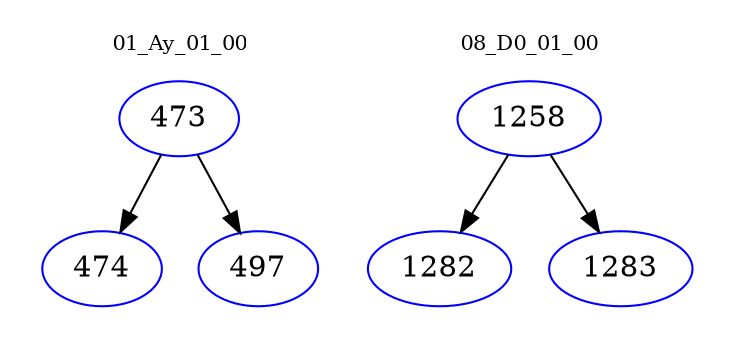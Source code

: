 digraph{
subgraph cluster_0 {
color = white
label = "01_Ay_01_00";
fontsize=10;
T0_473 [label="473", color="blue"]
T0_473 -> T0_474 [color="black"]
T0_474 [label="474", color="blue"]
T0_473 -> T0_497 [color="black"]
T0_497 [label="497", color="blue"]
}
subgraph cluster_1 {
color = white
label = "08_D0_01_00";
fontsize=10;
T1_1258 [label="1258", color="blue"]
T1_1258 -> T1_1282 [color="black"]
T1_1282 [label="1282", color="blue"]
T1_1258 -> T1_1283 [color="black"]
T1_1283 [label="1283", color="blue"]
}
}
